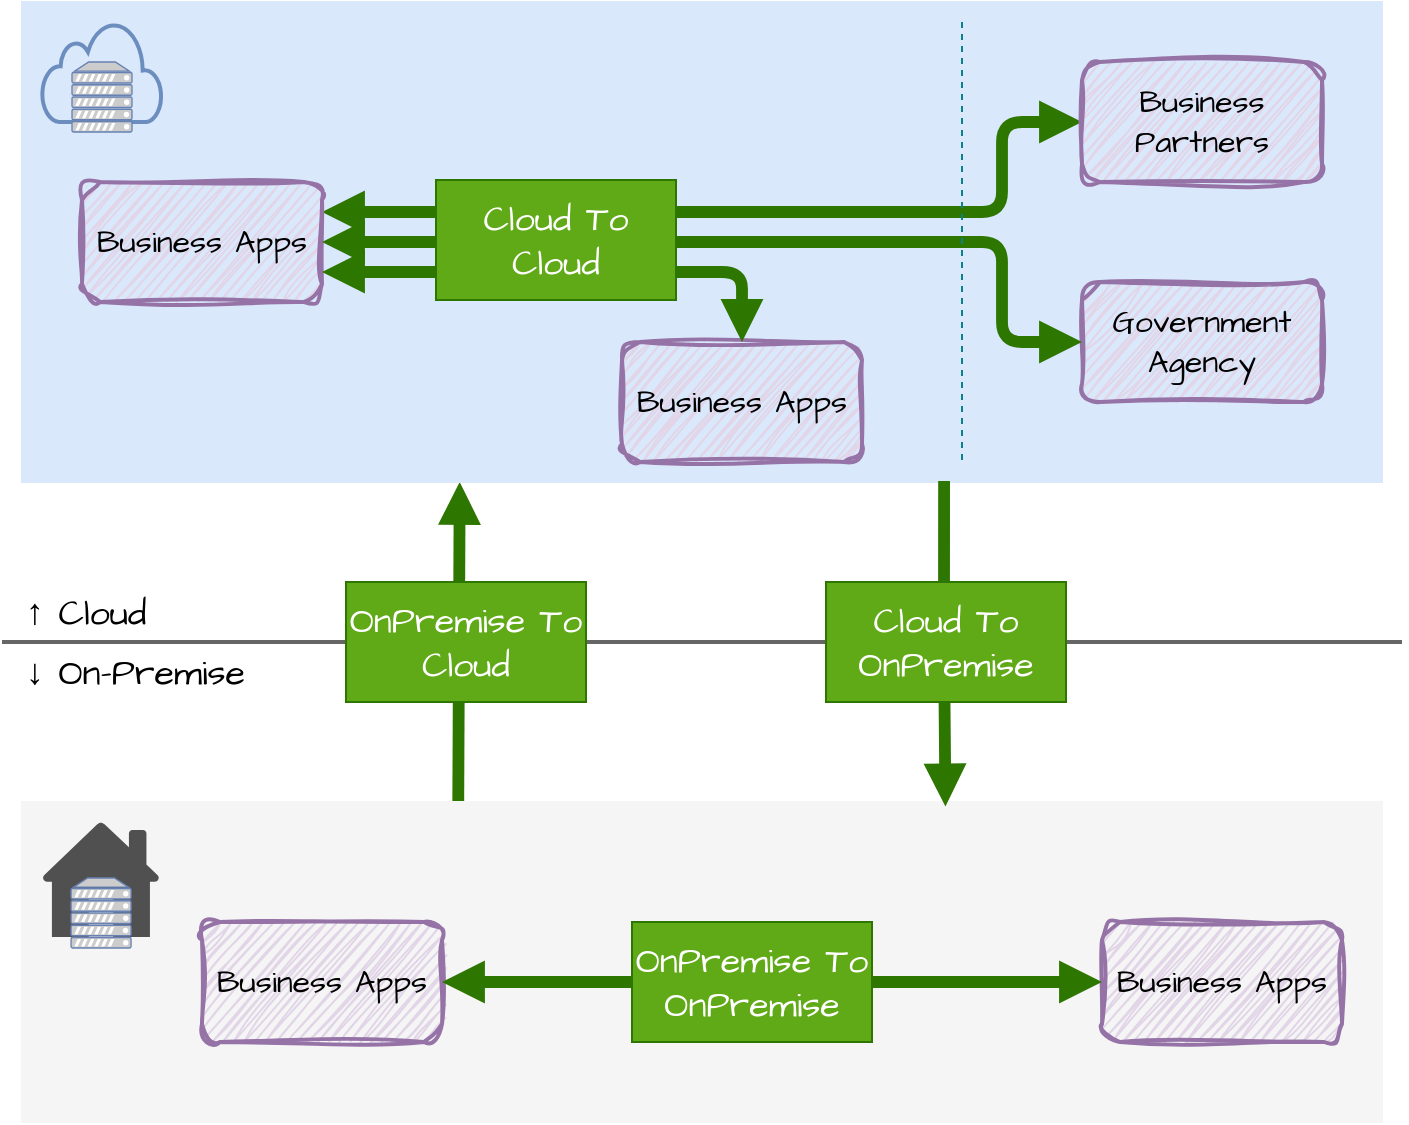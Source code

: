 <mxfile version="26.2.2">
  <diagram name="Page-1" id="uFNY2tgUwzBCQaIbQbTQ">
    <mxGraphModel dx="1465" dy="1011" grid="1" gridSize="10" guides="1" tooltips="1" connect="1" arrows="1" fold="1" page="1" pageScale="1" pageWidth="850" pageHeight="1100" math="0" shadow="0">
      <root>
        <mxCell id="0" />
        <mxCell id="1" parent="0" />
        <mxCell id="QjlgSMQUOBEvEYTRAgmL-48" style="rounded=1;hachureGap=4;orthogonalLoop=1;jettySize=auto;html=1;fontFamily=Architects Daughter;fontSource=https%3A%2F%2Ffonts.googleapis.com%2Fcss%3Ffamily%3DArchitects%2BDaughter;fillColor=#60a917;strokeColor=#2D7600;strokeWidth=5.905;startArrow=block;startFill=1;endArrow=none;endFill=1;exitX=0.172;exitY=1;exitDx=0;exitDy=0;entryX=0.171;entryY=0.008;entryDx=0;entryDy=0;entryPerimeter=0;exitPerimeter=0;" edge="1" parent="1">
          <mxGeometry relative="1" as="geometry">
            <mxPoint x="258.84" y="280.0" as="sourcePoint" />
            <mxPoint x="258.12" y="441.92" as="targetPoint" />
          </mxGeometry>
        </mxCell>
        <mxCell id="QjlgSMQUOBEvEYTRAgmL-30" value="" style="rounded=0;whiteSpace=wrap;html=1;hachureGap=4;fontFamily=Architects Daughter;fontSource=https%3A%2F%2Ffonts.googleapis.com%2Fcss%3Ffamily%3DArchitects%2BDaughter;fillColor=#dae8fc;strokeColor=#DAE8FC;" vertex="1" parent="1">
          <mxGeometry x="40" y="40" width="680" height="240" as="geometry" />
        </mxCell>
        <mxCell id="QjlgSMQUOBEvEYTRAgmL-31" value="" style="rounded=0;whiteSpace=wrap;html=1;hachureGap=4;fontFamily=Architects Daughter;fontSource=https%3A%2F%2Ffonts.googleapis.com%2Fcss%3Ffamily%3DArchitects%2BDaughter;fillColor=#f5f5f5;fontColor=#333333;strokeColor=#F5F5F5;" vertex="1" parent="1">
          <mxGeometry x="40" y="440" width="680" height="160" as="geometry" />
        </mxCell>
        <mxCell id="QjlgSMQUOBEvEYTRAgmL-33" value="↑ Cloud" style="text;html=1;align=left;verticalAlign=middle;whiteSpace=wrap;rounded=0;fontFamily=Architects Daughter;fontSource=https%3A%2F%2Ffonts.googleapis.com%2Fcss%3Ffamily%3DArchitects%2BDaughter;fontSize=18;" vertex="1" parent="1">
          <mxGeometry x="40" y="330" width="160" height="30" as="geometry" />
        </mxCell>
        <mxCell id="QjlgSMQUOBEvEYTRAgmL-34" value="↓ On-Premise" style="text;html=1;align=left;verticalAlign=middle;whiteSpace=wrap;rounded=0;fontFamily=Architects Daughter;fontSource=https%3A%2F%2Ffonts.googleapis.com%2Fcss%3Ffamily%3DArchitects%2BDaughter;fontSize=18;" vertex="1" parent="1">
          <mxGeometry x="40" y="360" width="160" height="30" as="geometry" />
        </mxCell>
        <mxCell id="QjlgSMQUOBEvEYTRAgmL-42" style="edgeStyle=orthogonalEdgeStyle;rounded=1;hachureGap=4;orthogonalLoop=1;jettySize=auto;html=1;fontFamily=Architects Daughter;fontSource=https%3A%2F%2Ffonts.googleapis.com%2Fcss%3Ffamily%3DArchitects%2BDaughter;fillColor=#60a917;strokeColor=#2D7600;strokeWidth=5.905;startArrow=block;startFill=1;endArrow=block;endFill=1;exitX=1;exitY=0.25;exitDx=0;exitDy=0;entryX=0;entryY=0.5;entryDx=0;entryDy=0;curved=0;" edge="1" parent="1" source="QjlgSMQUOBEvEYTRAgmL-37" target="QjlgSMQUOBEvEYTRAgmL-40">
          <mxGeometry relative="1" as="geometry">
            <Array as="points">
              <mxPoint x="530" y="145" />
              <mxPoint x="530" y="100" />
            </Array>
          </mxGeometry>
        </mxCell>
        <mxCell id="QjlgSMQUOBEvEYTRAgmL-37" value="Business Apps" style="rounded=1;whiteSpace=wrap;html=1;sketch=1;hachureGap=4;jiggle=2;curveFitting=1;fontFamily=Architects Daughter;fontSource=https%3A%2F%2Ffonts.googleapis.com%2Fcss%3Ffamily%3DArchitects%2BDaughter;fillColor=#e1d5e7;strokeColor=#9673a6;fontSize=16;strokeWidth=1.968;" vertex="1" parent="1">
          <mxGeometry x="70" y="130" width="120" height="60" as="geometry" />
        </mxCell>
        <mxCell id="QjlgSMQUOBEvEYTRAgmL-39" value="Business Apps" style="rounded=1;whiteSpace=wrap;html=1;sketch=1;hachureGap=4;jiggle=2;curveFitting=1;fontFamily=Architects Daughter;fontSource=https%3A%2F%2Ffonts.googleapis.com%2Fcss%3Ffamily%3DArchitects%2BDaughter;fillColor=#e1d5e7;strokeColor=#9673a6;fontSize=16;strokeWidth=1.968;" vertex="1" parent="1">
          <mxGeometry x="340" y="210" width="120" height="60" as="geometry" />
        </mxCell>
        <mxCell id="QjlgSMQUOBEvEYTRAgmL-40" value="Business Partners" style="rounded=1;whiteSpace=wrap;html=1;sketch=1;hachureGap=4;jiggle=2;curveFitting=1;fontFamily=Architects Daughter;fontSource=https%3A%2F%2Ffonts.googleapis.com%2Fcss%3Ffamily%3DArchitects%2BDaughter;fillColor=#e1d5e7;strokeColor=#9673a6;fontSize=16;strokeWidth=1.968;" vertex="1" parent="1">
          <mxGeometry x="570" y="70" width="120" height="60" as="geometry" />
        </mxCell>
        <mxCell id="QjlgSMQUOBEvEYTRAgmL-41" value="Government Agency" style="rounded=1;whiteSpace=wrap;html=1;sketch=1;hachureGap=4;jiggle=2;curveFitting=1;fontFamily=Architects Daughter;fontSource=https%3A%2F%2Ffonts.googleapis.com%2Fcss%3Ffamily%3DArchitects%2BDaughter;fillColor=#e1d5e7;strokeColor=#9673a6;fontSize=16;strokeWidth=1.968;" vertex="1" parent="1">
          <mxGeometry x="570" y="180" width="120" height="60" as="geometry" />
        </mxCell>
        <mxCell id="QjlgSMQUOBEvEYTRAgmL-43" style="edgeStyle=orthogonalEdgeStyle;rounded=1;hachureGap=4;orthogonalLoop=1;jettySize=auto;html=1;fontFamily=Architects Daughter;fontSource=https%3A%2F%2Ffonts.googleapis.com%2Fcss%3Ffamily%3DArchitects%2BDaughter;fillColor=#60a917;strokeColor=#2D7600;strokeWidth=5.905;startArrow=block;startFill=1;endArrow=block;endFill=1;exitX=1;exitY=0.5;exitDx=0;exitDy=0;entryX=0;entryY=0.5;entryDx=0;entryDy=0;curved=0;" edge="1" parent="1" source="QjlgSMQUOBEvEYTRAgmL-37" target="QjlgSMQUOBEvEYTRAgmL-41">
          <mxGeometry relative="1" as="geometry">
            <mxPoint x="190" y="110" as="sourcePoint" />
            <mxPoint x="630" y="110" as="targetPoint" />
            <Array as="points">
              <mxPoint x="530" y="160" />
              <mxPoint x="530" y="210" />
            </Array>
          </mxGeometry>
        </mxCell>
        <mxCell id="QjlgSMQUOBEvEYTRAgmL-44" value="Business Apps" style="rounded=1;whiteSpace=wrap;html=1;sketch=1;hachureGap=4;jiggle=2;curveFitting=1;fontFamily=Architects Daughter;fontSource=https%3A%2F%2Ffonts.googleapis.com%2Fcss%3Ffamily%3DArchitects%2BDaughter;fillColor=#e1d5e7;strokeColor=#9673a6;fontSize=16;strokeWidth=1.968;" vertex="1" parent="1">
          <mxGeometry x="130" y="500" width="120" height="60" as="geometry" />
        </mxCell>
        <mxCell id="QjlgSMQUOBEvEYTRAgmL-45" value="Business Apps" style="rounded=1;whiteSpace=wrap;html=1;sketch=1;hachureGap=4;jiggle=2;curveFitting=1;fontFamily=Architects Daughter;fontSource=https%3A%2F%2Ffonts.googleapis.com%2Fcss%3Ffamily%3DArchitects%2BDaughter;fillColor=#e1d5e7;strokeColor=#9673a6;fontSize=16;strokeWidth=1.968;" vertex="1" parent="1">
          <mxGeometry x="580" y="500" width="120" height="60" as="geometry" />
        </mxCell>
        <mxCell id="QjlgSMQUOBEvEYTRAgmL-46" style="edgeStyle=orthogonalEdgeStyle;rounded=1;hachureGap=4;orthogonalLoop=1;jettySize=auto;html=1;fontFamily=Architects Daughter;fontSource=https%3A%2F%2Ffonts.googleapis.com%2Fcss%3Ffamily%3DArchitects%2BDaughter;fillColor=#60a917;strokeColor=#2D7600;strokeWidth=5.905;startArrow=block;startFill=1;endArrow=block;endFill=1;exitX=1;exitY=0.75;exitDx=0;exitDy=0;entryX=0.5;entryY=0;entryDx=0;entryDy=0;curved=0;" edge="1" parent="1" source="QjlgSMQUOBEvEYTRAgmL-37" target="QjlgSMQUOBEvEYTRAgmL-39">
          <mxGeometry relative="1" as="geometry">
            <mxPoint x="230" y="125" as="sourcePoint" />
            <mxPoint x="590" y="220" as="targetPoint" />
          </mxGeometry>
        </mxCell>
        <mxCell id="QjlgSMQUOBEvEYTRAgmL-49" style="edgeStyle=orthogonalEdgeStyle;rounded=1;hachureGap=4;orthogonalLoop=1;jettySize=auto;html=1;fontFamily=Architects Daughter;fontSource=https%3A%2F%2Ffonts.googleapis.com%2Fcss%3Ffamily%3DArchitects%2BDaughter;fillColor=#60a917;strokeColor=#2D7600;strokeWidth=5.905;startArrow=none;startFill=0;endArrow=block;endFill=1;exitX=0.678;exitY=0.998;exitDx=0;exitDy=0;entryX=0.679;entryY=0.014;entryDx=0;entryDy=0;curved=0;entryPerimeter=0;exitPerimeter=0;" edge="1" parent="1" source="QjlgSMQUOBEvEYTRAgmL-30" target="QjlgSMQUOBEvEYTRAgmL-31">
          <mxGeometry relative="1" as="geometry">
            <mxPoint x="381" y="278" as="sourcePoint" />
            <mxPoint x="380" y="440" as="targetPoint" />
          </mxGeometry>
        </mxCell>
        <mxCell id="QjlgSMQUOBEvEYTRAgmL-50" style="edgeStyle=orthogonalEdgeStyle;rounded=0;hachureGap=4;orthogonalLoop=1;jettySize=auto;html=1;fontFamily=Architects Daughter;fontSource=https%3A%2F%2Ffonts.googleapis.com%2Fcss%3Ffamily%3DArchitects%2BDaughter;fillColor=#60a917;strokeColor=#2D7600;strokeWidth=5.905;startArrow=block;startFill=1;endArrow=block;endFill=1;exitX=1;exitY=0.5;exitDx=0;exitDy=0;entryX=0;entryY=0.5;entryDx=0;entryDy=0;" edge="1" parent="1" source="QjlgSMQUOBEvEYTRAgmL-44" target="QjlgSMQUOBEvEYTRAgmL-45">
          <mxGeometry relative="1" as="geometry">
            <mxPoint x="240" y="510" as="sourcePoint" />
            <mxPoint x="580" y="509.63" as="targetPoint" />
          </mxGeometry>
        </mxCell>
        <mxCell id="QjlgSMQUOBEvEYTRAgmL-51" value="Cloud To Cloud" style="rounded=0;whiteSpace=wrap;html=1;hachureGap=4;fontFamily=Architects Daughter;fontSource=https%3A%2F%2Ffonts.googleapis.com%2Fcss%3Ffamily%3DArchitects%2BDaughter;fillColor=#60a917;strokeColor=#2D7600;fontSize=18;fontColor=#ffffff;" vertex="1" parent="1">
          <mxGeometry x="247" y="129" width="120" height="60" as="geometry" />
        </mxCell>
        <mxCell id="QjlgSMQUOBEvEYTRAgmL-53" value="OnPremise To OnPremise" style="rounded=0;whiteSpace=wrap;html=1;hachureGap=4;fontFamily=Architects Daughter;fontSource=https%3A%2F%2Ffonts.googleapis.com%2Fcss%3Ffamily%3DArchitects%2BDaughter;fillColor=#60a917;strokeColor=#2D7600;fontSize=18;fontColor=#ffffff;" vertex="1" parent="1">
          <mxGeometry x="345" y="500" width="120" height="60" as="geometry" />
        </mxCell>
        <mxCell id="QjlgSMQUOBEvEYTRAgmL-56" value="" style="endArrow=none;html=1;rounded=0;hachureGap=4;fontFamily=Architects Daughter;fontSource=https%3A%2F%2Ffonts.googleapis.com%2Fcss%3Ffamily%3DArchitects%2BDaughter;fillColor=#f5f5f5;strokeColor=#666666;fontColor=#F5F5F5;strokeWidth=1.968;" edge="1" parent="1">
          <mxGeometry width="50" height="50" relative="1" as="geometry">
            <mxPoint x="30" y="360" as="sourcePoint" />
            <mxPoint x="730" y="360" as="targetPoint" />
          </mxGeometry>
        </mxCell>
        <mxCell id="QjlgSMQUOBEvEYTRAgmL-55" value="Cloud To OnPremise" style="rounded=0;whiteSpace=wrap;html=1;hachureGap=4;fontFamily=Architects Daughter;fontSource=https%3A%2F%2Ffonts.googleapis.com%2Fcss%3Ffamily%3DArchitects%2BDaughter;fillColor=#60a917;strokeColor=#2D7600;fontSize=18;fontColor=#ffffff;" vertex="1" parent="1">
          <mxGeometry x="442" y="330" width="120" height="60" as="geometry" />
        </mxCell>
        <mxCell id="QjlgSMQUOBEvEYTRAgmL-54" value="OnPremise To Cloud" style="rounded=0;whiteSpace=wrap;html=1;hachureGap=4;fontFamily=Architects Daughter;fontSource=https%3A%2F%2Ffonts.googleapis.com%2Fcss%3Ffamily%3DArchitects%2BDaughter;fillColor=#60a917;strokeColor=#2D7600;fontSize=18;fontColor=#ffffff;" vertex="1" parent="1">
          <mxGeometry x="202" y="330" width="120" height="60" as="geometry" />
        </mxCell>
        <mxCell id="QjlgSMQUOBEvEYTRAgmL-68" value="" style="group;fillColor=none;" vertex="1" connectable="0" parent="1">
          <mxGeometry x="50" y="50" width="60" height="55" as="geometry" />
        </mxCell>
        <mxCell id="QjlgSMQUOBEvEYTRAgmL-64" value="" style="html=1;verticalLabelPosition=bottom;align=center;labelBackgroundColor=#ffffff;verticalAlign=top;strokeWidth=2;strokeColor=#6c8ebf;shadow=0;dashed=0;shape=mxgraph.ios7.icons.cloud;hachureGap=4;fontFamily=Architects Daughter;fontSource=https%3A%2F%2Ffonts.googleapis.com%2Fcss%3Ffamily%3DArchitects%2BDaughter;fillColor=#dae8fc;" vertex="1" parent="QjlgSMQUOBEvEYTRAgmL-68">
          <mxGeometry width="60" height="50" as="geometry" />
        </mxCell>
        <mxCell id="QjlgSMQUOBEvEYTRAgmL-62" value="" style="fontColor=#0066CC;verticalAlign=top;verticalLabelPosition=bottom;labelPosition=center;align=center;html=1;outlineConnect=0;fillColor=#CCCCCC;strokeColor=#6881B3;gradientColor=none;gradientDirection=north;strokeWidth=2;shape=mxgraph.networks.server;hachureGap=4;fontFamily=Architects Daughter;fontSource=https%3A%2F%2Ffonts.googleapis.com%2Fcss%3Ffamily%3DArchitects%2BDaughter;shadow=0;" vertex="1" parent="QjlgSMQUOBEvEYTRAgmL-68">
          <mxGeometry x="15" y="20" width="30" height="35" as="geometry" />
        </mxCell>
        <mxCell id="QjlgSMQUOBEvEYTRAgmL-70" value="" style="group" vertex="1" connectable="0" parent="1">
          <mxGeometry x="50" y="450" width="59.055" height="63" as="geometry" />
        </mxCell>
        <mxCell id="QjlgSMQUOBEvEYTRAgmL-69" value="" style="sketch=0;pointerEvents=1;shadow=0;dashed=0;html=1;strokeColor=none;fillColor=#505050;labelPosition=center;verticalLabelPosition=bottom;verticalAlign=top;outlineConnect=0;align=center;shape=mxgraph.office.concepts.home;hachureGap=4;jiggle=2;curveFitting=1;fontFamily=Architects Daughter;fontSource=https%3A%2F%2Ffonts.googleapis.com%2Fcss%3Ffamily%3DArchitects%2BDaughter;aspect=fixed;" vertex="1" parent="QjlgSMQUOBEvEYTRAgmL-70">
          <mxGeometry width="59.055" height="57.54" as="geometry" />
        </mxCell>
        <mxCell id="QjlgSMQUOBEvEYTRAgmL-66" value="" style="fontColor=#0066CC;verticalAlign=top;verticalLabelPosition=bottom;labelPosition=center;align=center;html=1;outlineConnect=0;fillColor=#CCCCCC;strokeColor=#6881B3;gradientColor=none;gradientDirection=north;strokeWidth=2;shape=mxgraph.networks.server;hachureGap=4;fontFamily=Architects Daughter;fontSource=https%3A%2F%2Ffonts.googleapis.com%2Fcss%3Ffamily%3DArchitects%2BDaughter;shadow=0;" vertex="1" parent="QjlgSMQUOBEvEYTRAgmL-70">
          <mxGeometry x="14.53" y="28" width="30" height="35" as="geometry" />
        </mxCell>
        <mxCell id="QjlgSMQUOBEvEYTRAgmL-71" value="" style="endArrow=none;dashed=1;html=1;rounded=0;hachureGap=4;fontFamily=Architects Daughter;fontSource=https%3A%2F%2Ffonts.googleapis.com%2Fcss%3Ffamily%3DArchitects%2BDaughter;fillColor=#b0e3e6;strokeColor=#0e8088;" edge="1" parent="1">
          <mxGeometry width="50" height="50" relative="1" as="geometry">
            <mxPoint x="510" y="269" as="sourcePoint" />
            <mxPoint x="510" y="49" as="targetPoint" />
          </mxGeometry>
        </mxCell>
      </root>
    </mxGraphModel>
  </diagram>
</mxfile>
